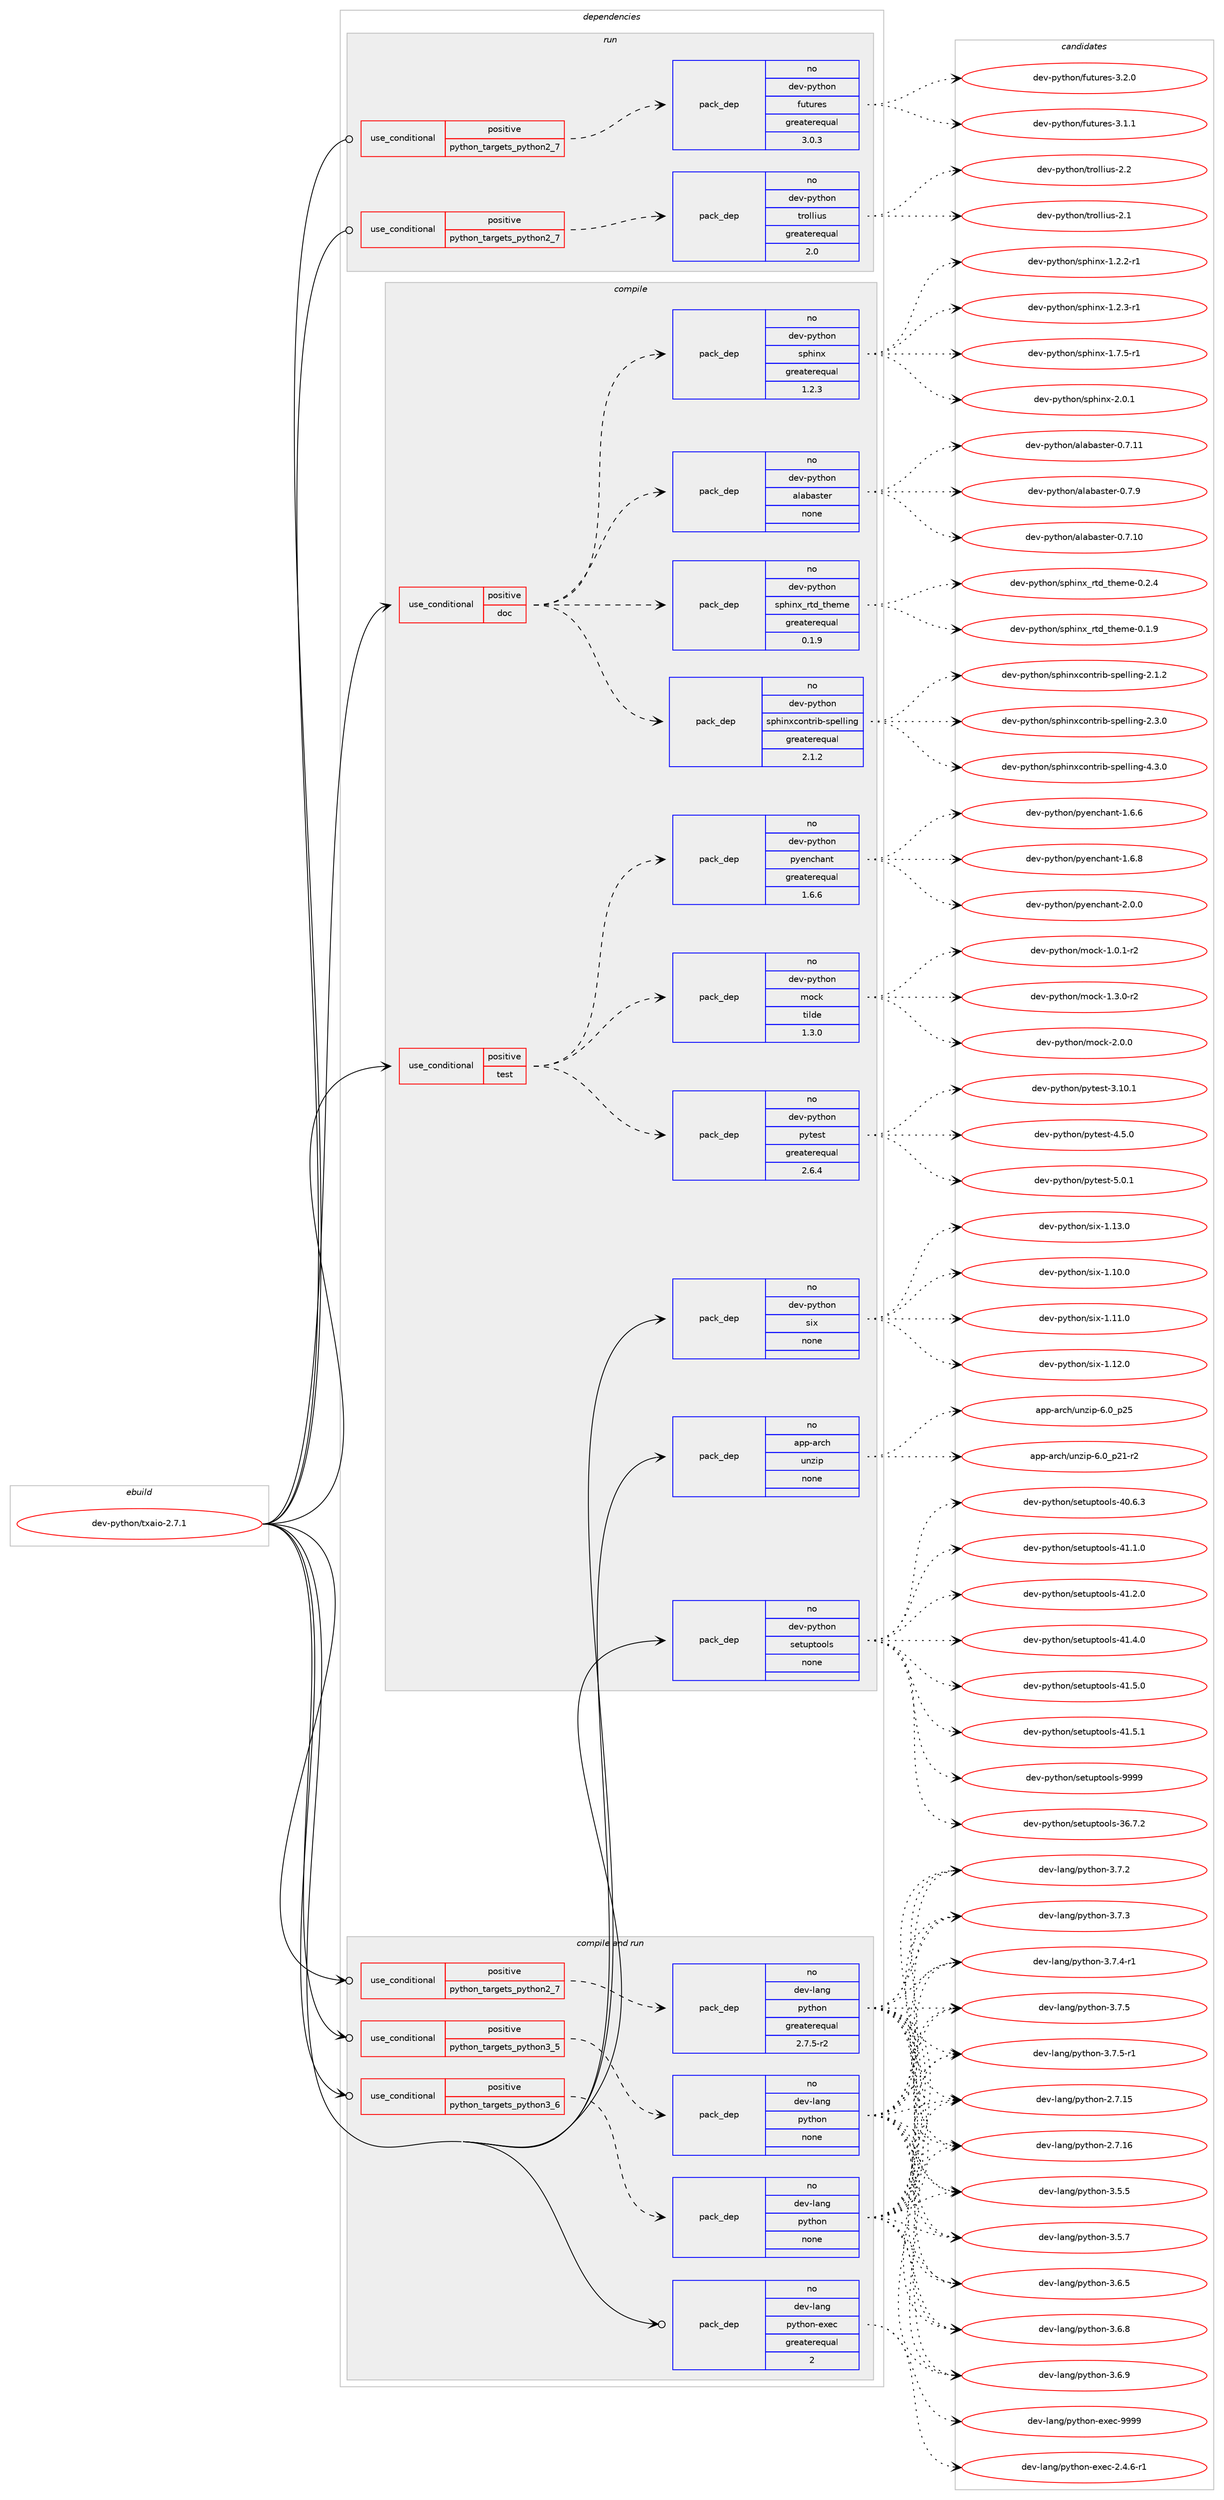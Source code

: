 digraph prolog {

# *************
# Graph options
# *************

newrank=true;
concentrate=true;
compound=true;
graph [rankdir=LR,fontname=Helvetica,fontsize=10,ranksep=1.5];#, ranksep=2.5, nodesep=0.2];
edge  [arrowhead=vee];
node  [fontname=Helvetica,fontsize=10];

# **********
# The ebuild
# **********

subgraph cluster_leftcol {
color=gray;
rank=same;
label=<<i>ebuild</i>>;
id [label="dev-python/txaio-2.7.1", color=red, width=4, href="../dev-python/txaio-2.7.1.svg"];
}

# ****************
# The dependencies
# ****************

subgraph cluster_midcol {
color=gray;
label=<<i>dependencies</i>>;
subgraph cluster_compile {
fillcolor="#eeeeee";
style=filled;
label=<<i>compile</i>>;
subgraph cond150830 {
dependency642022 [label=<<TABLE BORDER="0" CELLBORDER="1" CELLSPACING="0" CELLPADDING="4"><TR><TD ROWSPAN="3" CELLPADDING="10">use_conditional</TD></TR><TR><TD>positive</TD></TR><TR><TD>doc</TD></TR></TABLE>>, shape=none, color=red];
subgraph pack479306 {
dependency642023 [label=<<TABLE BORDER="0" CELLBORDER="1" CELLSPACING="0" CELLPADDING="4" WIDTH="220"><TR><TD ROWSPAN="6" CELLPADDING="30">pack_dep</TD></TR><TR><TD WIDTH="110">no</TD></TR><TR><TD>dev-python</TD></TR><TR><TD>sphinx</TD></TR><TR><TD>greaterequal</TD></TR><TR><TD>1.2.3</TD></TR></TABLE>>, shape=none, color=blue];
}
dependency642022:e -> dependency642023:w [weight=20,style="dashed",arrowhead="vee"];
subgraph pack479307 {
dependency642024 [label=<<TABLE BORDER="0" CELLBORDER="1" CELLSPACING="0" CELLPADDING="4" WIDTH="220"><TR><TD ROWSPAN="6" CELLPADDING="30">pack_dep</TD></TR><TR><TD WIDTH="110">no</TD></TR><TR><TD>dev-python</TD></TR><TR><TD>sphinxcontrib-spelling</TD></TR><TR><TD>greaterequal</TD></TR><TR><TD>2.1.2</TD></TR></TABLE>>, shape=none, color=blue];
}
dependency642022:e -> dependency642024:w [weight=20,style="dashed",arrowhead="vee"];
subgraph pack479308 {
dependency642025 [label=<<TABLE BORDER="0" CELLBORDER="1" CELLSPACING="0" CELLPADDING="4" WIDTH="220"><TR><TD ROWSPAN="6" CELLPADDING="30">pack_dep</TD></TR><TR><TD WIDTH="110">no</TD></TR><TR><TD>dev-python</TD></TR><TR><TD>sphinx_rtd_theme</TD></TR><TR><TD>greaterequal</TD></TR><TR><TD>0.1.9</TD></TR></TABLE>>, shape=none, color=blue];
}
dependency642022:e -> dependency642025:w [weight=20,style="dashed",arrowhead="vee"];
subgraph pack479309 {
dependency642026 [label=<<TABLE BORDER="0" CELLBORDER="1" CELLSPACING="0" CELLPADDING="4" WIDTH="220"><TR><TD ROWSPAN="6" CELLPADDING="30">pack_dep</TD></TR><TR><TD WIDTH="110">no</TD></TR><TR><TD>dev-python</TD></TR><TR><TD>alabaster</TD></TR><TR><TD>none</TD></TR><TR><TD></TD></TR></TABLE>>, shape=none, color=blue];
}
dependency642022:e -> dependency642026:w [weight=20,style="dashed",arrowhead="vee"];
}
id:e -> dependency642022:w [weight=20,style="solid",arrowhead="vee"];
subgraph cond150831 {
dependency642027 [label=<<TABLE BORDER="0" CELLBORDER="1" CELLSPACING="0" CELLPADDING="4"><TR><TD ROWSPAN="3" CELLPADDING="10">use_conditional</TD></TR><TR><TD>positive</TD></TR><TR><TD>test</TD></TR></TABLE>>, shape=none, color=red];
subgraph pack479310 {
dependency642028 [label=<<TABLE BORDER="0" CELLBORDER="1" CELLSPACING="0" CELLPADDING="4" WIDTH="220"><TR><TD ROWSPAN="6" CELLPADDING="30">pack_dep</TD></TR><TR><TD WIDTH="110">no</TD></TR><TR><TD>dev-python</TD></TR><TR><TD>pytest</TD></TR><TR><TD>greaterequal</TD></TR><TR><TD>2.6.4</TD></TR></TABLE>>, shape=none, color=blue];
}
dependency642027:e -> dependency642028:w [weight=20,style="dashed",arrowhead="vee"];
subgraph pack479311 {
dependency642029 [label=<<TABLE BORDER="0" CELLBORDER="1" CELLSPACING="0" CELLPADDING="4" WIDTH="220"><TR><TD ROWSPAN="6" CELLPADDING="30">pack_dep</TD></TR><TR><TD WIDTH="110">no</TD></TR><TR><TD>dev-python</TD></TR><TR><TD>mock</TD></TR><TR><TD>tilde</TD></TR><TR><TD>1.3.0</TD></TR></TABLE>>, shape=none, color=blue];
}
dependency642027:e -> dependency642029:w [weight=20,style="dashed",arrowhead="vee"];
subgraph pack479312 {
dependency642030 [label=<<TABLE BORDER="0" CELLBORDER="1" CELLSPACING="0" CELLPADDING="4" WIDTH="220"><TR><TD ROWSPAN="6" CELLPADDING="30">pack_dep</TD></TR><TR><TD WIDTH="110">no</TD></TR><TR><TD>dev-python</TD></TR><TR><TD>pyenchant</TD></TR><TR><TD>greaterequal</TD></TR><TR><TD>1.6.6</TD></TR></TABLE>>, shape=none, color=blue];
}
dependency642027:e -> dependency642030:w [weight=20,style="dashed",arrowhead="vee"];
}
id:e -> dependency642027:w [weight=20,style="solid",arrowhead="vee"];
subgraph pack479313 {
dependency642031 [label=<<TABLE BORDER="0" CELLBORDER="1" CELLSPACING="0" CELLPADDING="4" WIDTH="220"><TR><TD ROWSPAN="6" CELLPADDING="30">pack_dep</TD></TR><TR><TD WIDTH="110">no</TD></TR><TR><TD>app-arch</TD></TR><TR><TD>unzip</TD></TR><TR><TD>none</TD></TR><TR><TD></TD></TR></TABLE>>, shape=none, color=blue];
}
id:e -> dependency642031:w [weight=20,style="solid",arrowhead="vee"];
subgraph pack479314 {
dependency642032 [label=<<TABLE BORDER="0" CELLBORDER="1" CELLSPACING="0" CELLPADDING="4" WIDTH="220"><TR><TD ROWSPAN="6" CELLPADDING="30">pack_dep</TD></TR><TR><TD WIDTH="110">no</TD></TR><TR><TD>dev-python</TD></TR><TR><TD>setuptools</TD></TR><TR><TD>none</TD></TR><TR><TD></TD></TR></TABLE>>, shape=none, color=blue];
}
id:e -> dependency642032:w [weight=20,style="solid",arrowhead="vee"];
subgraph pack479315 {
dependency642033 [label=<<TABLE BORDER="0" CELLBORDER="1" CELLSPACING="0" CELLPADDING="4" WIDTH="220"><TR><TD ROWSPAN="6" CELLPADDING="30">pack_dep</TD></TR><TR><TD WIDTH="110">no</TD></TR><TR><TD>dev-python</TD></TR><TR><TD>six</TD></TR><TR><TD>none</TD></TR><TR><TD></TD></TR></TABLE>>, shape=none, color=blue];
}
id:e -> dependency642033:w [weight=20,style="solid",arrowhead="vee"];
}
subgraph cluster_compileandrun {
fillcolor="#eeeeee";
style=filled;
label=<<i>compile and run</i>>;
subgraph cond150832 {
dependency642034 [label=<<TABLE BORDER="0" CELLBORDER="1" CELLSPACING="0" CELLPADDING="4"><TR><TD ROWSPAN="3" CELLPADDING="10">use_conditional</TD></TR><TR><TD>positive</TD></TR><TR><TD>python_targets_python2_7</TD></TR></TABLE>>, shape=none, color=red];
subgraph pack479316 {
dependency642035 [label=<<TABLE BORDER="0" CELLBORDER="1" CELLSPACING="0" CELLPADDING="4" WIDTH="220"><TR><TD ROWSPAN="6" CELLPADDING="30">pack_dep</TD></TR><TR><TD WIDTH="110">no</TD></TR><TR><TD>dev-lang</TD></TR><TR><TD>python</TD></TR><TR><TD>greaterequal</TD></TR><TR><TD>2.7.5-r2</TD></TR></TABLE>>, shape=none, color=blue];
}
dependency642034:e -> dependency642035:w [weight=20,style="dashed",arrowhead="vee"];
}
id:e -> dependency642034:w [weight=20,style="solid",arrowhead="odotvee"];
subgraph cond150833 {
dependency642036 [label=<<TABLE BORDER="0" CELLBORDER="1" CELLSPACING="0" CELLPADDING="4"><TR><TD ROWSPAN="3" CELLPADDING="10">use_conditional</TD></TR><TR><TD>positive</TD></TR><TR><TD>python_targets_python3_5</TD></TR></TABLE>>, shape=none, color=red];
subgraph pack479317 {
dependency642037 [label=<<TABLE BORDER="0" CELLBORDER="1" CELLSPACING="0" CELLPADDING="4" WIDTH="220"><TR><TD ROWSPAN="6" CELLPADDING="30">pack_dep</TD></TR><TR><TD WIDTH="110">no</TD></TR><TR><TD>dev-lang</TD></TR><TR><TD>python</TD></TR><TR><TD>none</TD></TR><TR><TD></TD></TR></TABLE>>, shape=none, color=blue];
}
dependency642036:e -> dependency642037:w [weight=20,style="dashed",arrowhead="vee"];
}
id:e -> dependency642036:w [weight=20,style="solid",arrowhead="odotvee"];
subgraph cond150834 {
dependency642038 [label=<<TABLE BORDER="0" CELLBORDER="1" CELLSPACING="0" CELLPADDING="4"><TR><TD ROWSPAN="3" CELLPADDING="10">use_conditional</TD></TR><TR><TD>positive</TD></TR><TR><TD>python_targets_python3_6</TD></TR></TABLE>>, shape=none, color=red];
subgraph pack479318 {
dependency642039 [label=<<TABLE BORDER="0" CELLBORDER="1" CELLSPACING="0" CELLPADDING="4" WIDTH="220"><TR><TD ROWSPAN="6" CELLPADDING="30">pack_dep</TD></TR><TR><TD WIDTH="110">no</TD></TR><TR><TD>dev-lang</TD></TR><TR><TD>python</TD></TR><TR><TD>none</TD></TR><TR><TD></TD></TR></TABLE>>, shape=none, color=blue];
}
dependency642038:e -> dependency642039:w [weight=20,style="dashed",arrowhead="vee"];
}
id:e -> dependency642038:w [weight=20,style="solid",arrowhead="odotvee"];
subgraph pack479319 {
dependency642040 [label=<<TABLE BORDER="0" CELLBORDER="1" CELLSPACING="0" CELLPADDING="4" WIDTH="220"><TR><TD ROWSPAN="6" CELLPADDING="30">pack_dep</TD></TR><TR><TD WIDTH="110">no</TD></TR><TR><TD>dev-lang</TD></TR><TR><TD>python-exec</TD></TR><TR><TD>greaterequal</TD></TR><TR><TD>2</TD></TR></TABLE>>, shape=none, color=blue];
}
id:e -> dependency642040:w [weight=20,style="solid",arrowhead="odotvee"];
}
subgraph cluster_run {
fillcolor="#eeeeee";
style=filled;
label=<<i>run</i>>;
subgraph cond150835 {
dependency642041 [label=<<TABLE BORDER="0" CELLBORDER="1" CELLSPACING="0" CELLPADDING="4"><TR><TD ROWSPAN="3" CELLPADDING="10">use_conditional</TD></TR><TR><TD>positive</TD></TR><TR><TD>python_targets_python2_7</TD></TR></TABLE>>, shape=none, color=red];
subgraph pack479320 {
dependency642042 [label=<<TABLE BORDER="0" CELLBORDER="1" CELLSPACING="0" CELLPADDING="4" WIDTH="220"><TR><TD ROWSPAN="6" CELLPADDING="30">pack_dep</TD></TR><TR><TD WIDTH="110">no</TD></TR><TR><TD>dev-python</TD></TR><TR><TD>futures</TD></TR><TR><TD>greaterequal</TD></TR><TR><TD>3.0.3</TD></TR></TABLE>>, shape=none, color=blue];
}
dependency642041:e -> dependency642042:w [weight=20,style="dashed",arrowhead="vee"];
}
id:e -> dependency642041:w [weight=20,style="solid",arrowhead="odot"];
subgraph cond150836 {
dependency642043 [label=<<TABLE BORDER="0" CELLBORDER="1" CELLSPACING="0" CELLPADDING="4"><TR><TD ROWSPAN="3" CELLPADDING="10">use_conditional</TD></TR><TR><TD>positive</TD></TR><TR><TD>python_targets_python2_7</TD></TR></TABLE>>, shape=none, color=red];
subgraph pack479321 {
dependency642044 [label=<<TABLE BORDER="0" CELLBORDER="1" CELLSPACING="0" CELLPADDING="4" WIDTH="220"><TR><TD ROWSPAN="6" CELLPADDING="30">pack_dep</TD></TR><TR><TD WIDTH="110">no</TD></TR><TR><TD>dev-python</TD></TR><TR><TD>trollius</TD></TR><TR><TD>greaterequal</TD></TR><TR><TD>2.0</TD></TR></TABLE>>, shape=none, color=blue];
}
dependency642043:e -> dependency642044:w [weight=20,style="dashed",arrowhead="vee"];
}
id:e -> dependency642043:w [weight=20,style="solid",arrowhead="odot"];
}
}

# **************
# The candidates
# **************

subgraph cluster_choices {
rank=same;
color=gray;
label=<<i>candidates</i>>;

subgraph choice479306 {
color=black;
nodesep=1;
choice10010111845112121116104111110471151121041051101204549465046504511449 [label="dev-python/sphinx-1.2.2-r1", color=red, width=4,href="../dev-python/sphinx-1.2.2-r1.svg"];
choice10010111845112121116104111110471151121041051101204549465046514511449 [label="dev-python/sphinx-1.2.3-r1", color=red, width=4,href="../dev-python/sphinx-1.2.3-r1.svg"];
choice10010111845112121116104111110471151121041051101204549465546534511449 [label="dev-python/sphinx-1.7.5-r1", color=red, width=4,href="../dev-python/sphinx-1.7.5-r1.svg"];
choice1001011184511212111610411111047115112104105110120455046484649 [label="dev-python/sphinx-2.0.1", color=red, width=4,href="../dev-python/sphinx-2.0.1.svg"];
dependency642023:e -> choice10010111845112121116104111110471151121041051101204549465046504511449:w [style=dotted,weight="100"];
dependency642023:e -> choice10010111845112121116104111110471151121041051101204549465046514511449:w [style=dotted,weight="100"];
dependency642023:e -> choice10010111845112121116104111110471151121041051101204549465546534511449:w [style=dotted,weight="100"];
dependency642023:e -> choice1001011184511212111610411111047115112104105110120455046484649:w [style=dotted,weight="100"];
}
subgraph choice479307 {
color=black;
nodesep=1;
choice1001011184511212111610411111047115112104105110120991111101161141059845115112101108108105110103455046494650 [label="dev-python/sphinxcontrib-spelling-2.1.2", color=red, width=4,href="../dev-python/sphinxcontrib-spelling-2.1.2.svg"];
choice1001011184511212111610411111047115112104105110120991111101161141059845115112101108108105110103455046514648 [label="dev-python/sphinxcontrib-spelling-2.3.0", color=red, width=4,href="../dev-python/sphinxcontrib-spelling-2.3.0.svg"];
choice1001011184511212111610411111047115112104105110120991111101161141059845115112101108108105110103455246514648 [label="dev-python/sphinxcontrib-spelling-4.3.0", color=red, width=4,href="../dev-python/sphinxcontrib-spelling-4.3.0.svg"];
dependency642024:e -> choice1001011184511212111610411111047115112104105110120991111101161141059845115112101108108105110103455046494650:w [style=dotted,weight="100"];
dependency642024:e -> choice1001011184511212111610411111047115112104105110120991111101161141059845115112101108108105110103455046514648:w [style=dotted,weight="100"];
dependency642024:e -> choice1001011184511212111610411111047115112104105110120991111101161141059845115112101108108105110103455246514648:w [style=dotted,weight="100"];
}
subgraph choice479308 {
color=black;
nodesep=1;
choice10010111845112121116104111110471151121041051101209511411610095116104101109101454846494657 [label="dev-python/sphinx_rtd_theme-0.1.9", color=red, width=4,href="../dev-python/sphinx_rtd_theme-0.1.9.svg"];
choice10010111845112121116104111110471151121041051101209511411610095116104101109101454846504652 [label="dev-python/sphinx_rtd_theme-0.2.4", color=red, width=4,href="../dev-python/sphinx_rtd_theme-0.2.4.svg"];
dependency642025:e -> choice10010111845112121116104111110471151121041051101209511411610095116104101109101454846494657:w [style=dotted,weight="100"];
dependency642025:e -> choice10010111845112121116104111110471151121041051101209511411610095116104101109101454846504652:w [style=dotted,weight="100"];
}
subgraph choice479309 {
color=black;
nodesep=1;
choice10010111845112121116104111110479710897989711511610111445484655464948 [label="dev-python/alabaster-0.7.10", color=red, width=4,href="../dev-python/alabaster-0.7.10.svg"];
choice10010111845112121116104111110479710897989711511610111445484655464949 [label="dev-python/alabaster-0.7.11", color=red, width=4,href="../dev-python/alabaster-0.7.11.svg"];
choice100101118451121211161041111104797108979897115116101114454846554657 [label="dev-python/alabaster-0.7.9", color=red, width=4,href="../dev-python/alabaster-0.7.9.svg"];
dependency642026:e -> choice10010111845112121116104111110479710897989711511610111445484655464948:w [style=dotted,weight="100"];
dependency642026:e -> choice10010111845112121116104111110479710897989711511610111445484655464949:w [style=dotted,weight="100"];
dependency642026:e -> choice100101118451121211161041111104797108979897115116101114454846554657:w [style=dotted,weight="100"];
}
subgraph choice479310 {
color=black;
nodesep=1;
choice100101118451121211161041111104711212111610111511645514649484649 [label="dev-python/pytest-3.10.1", color=red, width=4,href="../dev-python/pytest-3.10.1.svg"];
choice1001011184511212111610411111047112121116101115116455246534648 [label="dev-python/pytest-4.5.0", color=red, width=4,href="../dev-python/pytest-4.5.0.svg"];
choice1001011184511212111610411111047112121116101115116455346484649 [label="dev-python/pytest-5.0.1", color=red, width=4,href="../dev-python/pytest-5.0.1.svg"];
dependency642028:e -> choice100101118451121211161041111104711212111610111511645514649484649:w [style=dotted,weight="100"];
dependency642028:e -> choice1001011184511212111610411111047112121116101115116455246534648:w [style=dotted,weight="100"];
dependency642028:e -> choice1001011184511212111610411111047112121116101115116455346484649:w [style=dotted,weight="100"];
}
subgraph choice479311 {
color=black;
nodesep=1;
choice1001011184511212111610411111047109111991074549464846494511450 [label="dev-python/mock-1.0.1-r2", color=red, width=4,href="../dev-python/mock-1.0.1-r2.svg"];
choice1001011184511212111610411111047109111991074549465146484511450 [label="dev-python/mock-1.3.0-r2", color=red, width=4,href="../dev-python/mock-1.3.0-r2.svg"];
choice100101118451121211161041111104710911199107455046484648 [label="dev-python/mock-2.0.0", color=red, width=4,href="../dev-python/mock-2.0.0.svg"];
dependency642029:e -> choice1001011184511212111610411111047109111991074549464846494511450:w [style=dotted,weight="100"];
dependency642029:e -> choice1001011184511212111610411111047109111991074549465146484511450:w [style=dotted,weight="100"];
dependency642029:e -> choice100101118451121211161041111104710911199107455046484648:w [style=dotted,weight="100"];
}
subgraph choice479312 {
color=black;
nodesep=1;
choice10010111845112121116104111110471121211011109910497110116454946544654 [label="dev-python/pyenchant-1.6.6", color=red, width=4,href="../dev-python/pyenchant-1.6.6.svg"];
choice10010111845112121116104111110471121211011109910497110116454946544656 [label="dev-python/pyenchant-1.6.8", color=red, width=4,href="../dev-python/pyenchant-1.6.8.svg"];
choice10010111845112121116104111110471121211011109910497110116455046484648 [label="dev-python/pyenchant-2.0.0", color=red, width=4,href="../dev-python/pyenchant-2.0.0.svg"];
dependency642030:e -> choice10010111845112121116104111110471121211011109910497110116454946544654:w [style=dotted,weight="100"];
dependency642030:e -> choice10010111845112121116104111110471121211011109910497110116454946544656:w [style=dotted,weight="100"];
dependency642030:e -> choice10010111845112121116104111110471121211011109910497110116455046484648:w [style=dotted,weight="100"];
}
subgraph choice479313 {
color=black;
nodesep=1;
choice9711211245971149910447117110122105112455446489511250494511450 [label="app-arch/unzip-6.0_p21-r2", color=red, width=4,href="../app-arch/unzip-6.0_p21-r2.svg"];
choice971121124597114991044711711012210511245544648951125053 [label="app-arch/unzip-6.0_p25", color=red, width=4,href="../app-arch/unzip-6.0_p25.svg"];
dependency642031:e -> choice9711211245971149910447117110122105112455446489511250494511450:w [style=dotted,weight="100"];
dependency642031:e -> choice971121124597114991044711711012210511245544648951125053:w [style=dotted,weight="100"];
}
subgraph choice479314 {
color=black;
nodesep=1;
choice100101118451121211161041111104711510111611711211611111110811545515446554650 [label="dev-python/setuptools-36.7.2", color=red, width=4,href="../dev-python/setuptools-36.7.2.svg"];
choice100101118451121211161041111104711510111611711211611111110811545524846544651 [label="dev-python/setuptools-40.6.3", color=red, width=4,href="../dev-python/setuptools-40.6.3.svg"];
choice100101118451121211161041111104711510111611711211611111110811545524946494648 [label="dev-python/setuptools-41.1.0", color=red, width=4,href="../dev-python/setuptools-41.1.0.svg"];
choice100101118451121211161041111104711510111611711211611111110811545524946504648 [label="dev-python/setuptools-41.2.0", color=red, width=4,href="../dev-python/setuptools-41.2.0.svg"];
choice100101118451121211161041111104711510111611711211611111110811545524946524648 [label="dev-python/setuptools-41.4.0", color=red, width=4,href="../dev-python/setuptools-41.4.0.svg"];
choice100101118451121211161041111104711510111611711211611111110811545524946534648 [label="dev-python/setuptools-41.5.0", color=red, width=4,href="../dev-python/setuptools-41.5.0.svg"];
choice100101118451121211161041111104711510111611711211611111110811545524946534649 [label="dev-python/setuptools-41.5.1", color=red, width=4,href="../dev-python/setuptools-41.5.1.svg"];
choice10010111845112121116104111110471151011161171121161111111081154557575757 [label="dev-python/setuptools-9999", color=red, width=4,href="../dev-python/setuptools-9999.svg"];
dependency642032:e -> choice100101118451121211161041111104711510111611711211611111110811545515446554650:w [style=dotted,weight="100"];
dependency642032:e -> choice100101118451121211161041111104711510111611711211611111110811545524846544651:w [style=dotted,weight="100"];
dependency642032:e -> choice100101118451121211161041111104711510111611711211611111110811545524946494648:w [style=dotted,weight="100"];
dependency642032:e -> choice100101118451121211161041111104711510111611711211611111110811545524946504648:w [style=dotted,weight="100"];
dependency642032:e -> choice100101118451121211161041111104711510111611711211611111110811545524946524648:w [style=dotted,weight="100"];
dependency642032:e -> choice100101118451121211161041111104711510111611711211611111110811545524946534648:w [style=dotted,weight="100"];
dependency642032:e -> choice100101118451121211161041111104711510111611711211611111110811545524946534649:w [style=dotted,weight="100"];
dependency642032:e -> choice10010111845112121116104111110471151011161171121161111111081154557575757:w [style=dotted,weight="100"];
}
subgraph choice479315 {
color=black;
nodesep=1;
choice100101118451121211161041111104711510512045494649484648 [label="dev-python/six-1.10.0", color=red, width=4,href="../dev-python/six-1.10.0.svg"];
choice100101118451121211161041111104711510512045494649494648 [label="dev-python/six-1.11.0", color=red, width=4,href="../dev-python/six-1.11.0.svg"];
choice100101118451121211161041111104711510512045494649504648 [label="dev-python/six-1.12.0", color=red, width=4,href="../dev-python/six-1.12.0.svg"];
choice100101118451121211161041111104711510512045494649514648 [label="dev-python/six-1.13.0", color=red, width=4,href="../dev-python/six-1.13.0.svg"];
dependency642033:e -> choice100101118451121211161041111104711510512045494649484648:w [style=dotted,weight="100"];
dependency642033:e -> choice100101118451121211161041111104711510512045494649494648:w [style=dotted,weight="100"];
dependency642033:e -> choice100101118451121211161041111104711510512045494649504648:w [style=dotted,weight="100"];
dependency642033:e -> choice100101118451121211161041111104711510512045494649514648:w [style=dotted,weight="100"];
}
subgraph choice479316 {
color=black;
nodesep=1;
choice10010111845108971101034711212111610411111045504655464953 [label="dev-lang/python-2.7.15", color=red, width=4,href="../dev-lang/python-2.7.15.svg"];
choice10010111845108971101034711212111610411111045504655464954 [label="dev-lang/python-2.7.16", color=red, width=4,href="../dev-lang/python-2.7.16.svg"];
choice100101118451089711010347112121116104111110455146534653 [label="dev-lang/python-3.5.5", color=red, width=4,href="../dev-lang/python-3.5.5.svg"];
choice100101118451089711010347112121116104111110455146534655 [label="dev-lang/python-3.5.7", color=red, width=4,href="../dev-lang/python-3.5.7.svg"];
choice100101118451089711010347112121116104111110455146544653 [label="dev-lang/python-3.6.5", color=red, width=4,href="../dev-lang/python-3.6.5.svg"];
choice100101118451089711010347112121116104111110455146544656 [label="dev-lang/python-3.6.8", color=red, width=4,href="../dev-lang/python-3.6.8.svg"];
choice100101118451089711010347112121116104111110455146544657 [label="dev-lang/python-3.6.9", color=red, width=4,href="../dev-lang/python-3.6.9.svg"];
choice100101118451089711010347112121116104111110455146554650 [label="dev-lang/python-3.7.2", color=red, width=4,href="../dev-lang/python-3.7.2.svg"];
choice100101118451089711010347112121116104111110455146554651 [label="dev-lang/python-3.7.3", color=red, width=4,href="../dev-lang/python-3.7.3.svg"];
choice1001011184510897110103471121211161041111104551465546524511449 [label="dev-lang/python-3.7.4-r1", color=red, width=4,href="../dev-lang/python-3.7.4-r1.svg"];
choice100101118451089711010347112121116104111110455146554653 [label="dev-lang/python-3.7.5", color=red, width=4,href="../dev-lang/python-3.7.5.svg"];
choice1001011184510897110103471121211161041111104551465546534511449 [label="dev-lang/python-3.7.5-r1", color=red, width=4,href="../dev-lang/python-3.7.5-r1.svg"];
dependency642035:e -> choice10010111845108971101034711212111610411111045504655464953:w [style=dotted,weight="100"];
dependency642035:e -> choice10010111845108971101034711212111610411111045504655464954:w [style=dotted,weight="100"];
dependency642035:e -> choice100101118451089711010347112121116104111110455146534653:w [style=dotted,weight="100"];
dependency642035:e -> choice100101118451089711010347112121116104111110455146534655:w [style=dotted,weight="100"];
dependency642035:e -> choice100101118451089711010347112121116104111110455146544653:w [style=dotted,weight="100"];
dependency642035:e -> choice100101118451089711010347112121116104111110455146544656:w [style=dotted,weight="100"];
dependency642035:e -> choice100101118451089711010347112121116104111110455146544657:w [style=dotted,weight="100"];
dependency642035:e -> choice100101118451089711010347112121116104111110455146554650:w [style=dotted,weight="100"];
dependency642035:e -> choice100101118451089711010347112121116104111110455146554651:w [style=dotted,weight="100"];
dependency642035:e -> choice1001011184510897110103471121211161041111104551465546524511449:w [style=dotted,weight="100"];
dependency642035:e -> choice100101118451089711010347112121116104111110455146554653:w [style=dotted,weight="100"];
dependency642035:e -> choice1001011184510897110103471121211161041111104551465546534511449:w [style=dotted,weight="100"];
}
subgraph choice479317 {
color=black;
nodesep=1;
choice10010111845108971101034711212111610411111045504655464953 [label="dev-lang/python-2.7.15", color=red, width=4,href="../dev-lang/python-2.7.15.svg"];
choice10010111845108971101034711212111610411111045504655464954 [label="dev-lang/python-2.7.16", color=red, width=4,href="../dev-lang/python-2.7.16.svg"];
choice100101118451089711010347112121116104111110455146534653 [label="dev-lang/python-3.5.5", color=red, width=4,href="../dev-lang/python-3.5.5.svg"];
choice100101118451089711010347112121116104111110455146534655 [label="dev-lang/python-3.5.7", color=red, width=4,href="../dev-lang/python-3.5.7.svg"];
choice100101118451089711010347112121116104111110455146544653 [label="dev-lang/python-3.6.5", color=red, width=4,href="../dev-lang/python-3.6.5.svg"];
choice100101118451089711010347112121116104111110455146544656 [label="dev-lang/python-3.6.8", color=red, width=4,href="../dev-lang/python-3.6.8.svg"];
choice100101118451089711010347112121116104111110455146544657 [label="dev-lang/python-3.6.9", color=red, width=4,href="../dev-lang/python-3.6.9.svg"];
choice100101118451089711010347112121116104111110455146554650 [label="dev-lang/python-3.7.2", color=red, width=4,href="../dev-lang/python-3.7.2.svg"];
choice100101118451089711010347112121116104111110455146554651 [label="dev-lang/python-3.7.3", color=red, width=4,href="../dev-lang/python-3.7.3.svg"];
choice1001011184510897110103471121211161041111104551465546524511449 [label="dev-lang/python-3.7.4-r1", color=red, width=4,href="../dev-lang/python-3.7.4-r1.svg"];
choice100101118451089711010347112121116104111110455146554653 [label="dev-lang/python-3.7.5", color=red, width=4,href="../dev-lang/python-3.7.5.svg"];
choice1001011184510897110103471121211161041111104551465546534511449 [label="dev-lang/python-3.7.5-r1", color=red, width=4,href="../dev-lang/python-3.7.5-r1.svg"];
dependency642037:e -> choice10010111845108971101034711212111610411111045504655464953:w [style=dotted,weight="100"];
dependency642037:e -> choice10010111845108971101034711212111610411111045504655464954:w [style=dotted,weight="100"];
dependency642037:e -> choice100101118451089711010347112121116104111110455146534653:w [style=dotted,weight="100"];
dependency642037:e -> choice100101118451089711010347112121116104111110455146534655:w [style=dotted,weight="100"];
dependency642037:e -> choice100101118451089711010347112121116104111110455146544653:w [style=dotted,weight="100"];
dependency642037:e -> choice100101118451089711010347112121116104111110455146544656:w [style=dotted,weight="100"];
dependency642037:e -> choice100101118451089711010347112121116104111110455146544657:w [style=dotted,weight="100"];
dependency642037:e -> choice100101118451089711010347112121116104111110455146554650:w [style=dotted,weight="100"];
dependency642037:e -> choice100101118451089711010347112121116104111110455146554651:w [style=dotted,weight="100"];
dependency642037:e -> choice1001011184510897110103471121211161041111104551465546524511449:w [style=dotted,weight="100"];
dependency642037:e -> choice100101118451089711010347112121116104111110455146554653:w [style=dotted,weight="100"];
dependency642037:e -> choice1001011184510897110103471121211161041111104551465546534511449:w [style=dotted,weight="100"];
}
subgraph choice479318 {
color=black;
nodesep=1;
choice10010111845108971101034711212111610411111045504655464953 [label="dev-lang/python-2.7.15", color=red, width=4,href="../dev-lang/python-2.7.15.svg"];
choice10010111845108971101034711212111610411111045504655464954 [label="dev-lang/python-2.7.16", color=red, width=4,href="../dev-lang/python-2.7.16.svg"];
choice100101118451089711010347112121116104111110455146534653 [label="dev-lang/python-3.5.5", color=red, width=4,href="../dev-lang/python-3.5.5.svg"];
choice100101118451089711010347112121116104111110455146534655 [label="dev-lang/python-3.5.7", color=red, width=4,href="../dev-lang/python-3.5.7.svg"];
choice100101118451089711010347112121116104111110455146544653 [label="dev-lang/python-3.6.5", color=red, width=4,href="../dev-lang/python-3.6.5.svg"];
choice100101118451089711010347112121116104111110455146544656 [label="dev-lang/python-3.6.8", color=red, width=4,href="../dev-lang/python-3.6.8.svg"];
choice100101118451089711010347112121116104111110455146544657 [label="dev-lang/python-3.6.9", color=red, width=4,href="../dev-lang/python-3.6.9.svg"];
choice100101118451089711010347112121116104111110455146554650 [label="dev-lang/python-3.7.2", color=red, width=4,href="../dev-lang/python-3.7.2.svg"];
choice100101118451089711010347112121116104111110455146554651 [label="dev-lang/python-3.7.3", color=red, width=4,href="../dev-lang/python-3.7.3.svg"];
choice1001011184510897110103471121211161041111104551465546524511449 [label="dev-lang/python-3.7.4-r1", color=red, width=4,href="../dev-lang/python-3.7.4-r1.svg"];
choice100101118451089711010347112121116104111110455146554653 [label="dev-lang/python-3.7.5", color=red, width=4,href="../dev-lang/python-3.7.5.svg"];
choice1001011184510897110103471121211161041111104551465546534511449 [label="dev-lang/python-3.7.5-r1", color=red, width=4,href="../dev-lang/python-3.7.5-r1.svg"];
dependency642039:e -> choice10010111845108971101034711212111610411111045504655464953:w [style=dotted,weight="100"];
dependency642039:e -> choice10010111845108971101034711212111610411111045504655464954:w [style=dotted,weight="100"];
dependency642039:e -> choice100101118451089711010347112121116104111110455146534653:w [style=dotted,weight="100"];
dependency642039:e -> choice100101118451089711010347112121116104111110455146534655:w [style=dotted,weight="100"];
dependency642039:e -> choice100101118451089711010347112121116104111110455146544653:w [style=dotted,weight="100"];
dependency642039:e -> choice100101118451089711010347112121116104111110455146544656:w [style=dotted,weight="100"];
dependency642039:e -> choice100101118451089711010347112121116104111110455146544657:w [style=dotted,weight="100"];
dependency642039:e -> choice100101118451089711010347112121116104111110455146554650:w [style=dotted,weight="100"];
dependency642039:e -> choice100101118451089711010347112121116104111110455146554651:w [style=dotted,weight="100"];
dependency642039:e -> choice1001011184510897110103471121211161041111104551465546524511449:w [style=dotted,weight="100"];
dependency642039:e -> choice100101118451089711010347112121116104111110455146554653:w [style=dotted,weight="100"];
dependency642039:e -> choice1001011184510897110103471121211161041111104551465546534511449:w [style=dotted,weight="100"];
}
subgraph choice479319 {
color=black;
nodesep=1;
choice10010111845108971101034711212111610411111045101120101994550465246544511449 [label="dev-lang/python-exec-2.4.6-r1", color=red, width=4,href="../dev-lang/python-exec-2.4.6-r1.svg"];
choice10010111845108971101034711212111610411111045101120101994557575757 [label="dev-lang/python-exec-9999", color=red, width=4,href="../dev-lang/python-exec-9999.svg"];
dependency642040:e -> choice10010111845108971101034711212111610411111045101120101994550465246544511449:w [style=dotted,weight="100"];
dependency642040:e -> choice10010111845108971101034711212111610411111045101120101994557575757:w [style=dotted,weight="100"];
}
subgraph choice479320 {
color=black;
nodesep=1;
choice1001011184511212111610411111047102117116117114101115455146494649 [label="dev-python/futures-3.1.1", color=red, width=4,href="../dev-python/futures-3.1.1.svg"];
choice1001011184511212111610411111047102117116117114101115455146504648 [label="dev-python/futures-3.2.0", color=red, width=4,href="../dev-python/futures-3.2.0.svg"];
dependency642042:e -> choice1001011184511212111610411111047102117116117114101115455146494649:w [style=dotted,weight="100"];
dependency642042:e -> choice1001011184511212111610411111047102117116117114101115455146504648:w [style=dotted,weight="100"];
}
subgraph choice479321 {
color=black;
nodesep=1;
choice100101118451121211161041111104711611411110810810511711545504649 [label="dev-python/trollius-2.1", color=red, width=4,href="../dev-python/trollius-2.1.svg"];
choice100101118451121211161041111104711611411110810810511711545504650 [label="dev-python/trollius-2.2", color=red, width=4,href="../dev-python/trollius-2.2.svg"];
dependency642044:e -> choice100101118451121211161041111104711611411110810810511711545504649:w [style=dotted,weight="100"];
dependency642044:e -> choice100101118451121211161041111104711611411110810810511711545504650:w [style=dotted,weight="100"];
}
}

}
